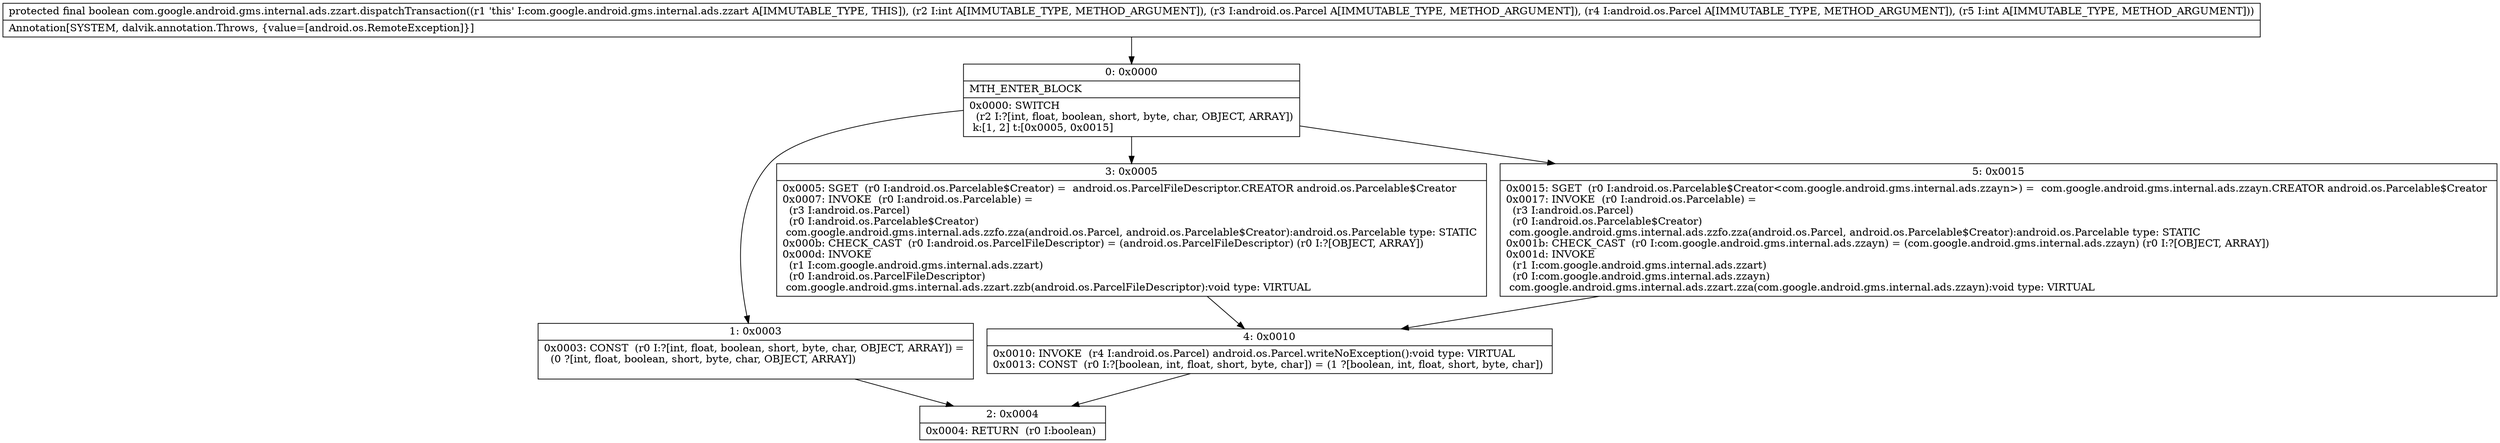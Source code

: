 digraph "CFG forcom.google.android.gms.internal.ads.zzart.dispatchTransaction(ILandroid\/os\/Parcel;Landroid\/os\/Parcel;I)Z" {
Node_0 [shape=record,label="{0\:\ 0x0000|MTH_ENTER_BLOCK\l|0x0000: SWITCH  \l  (r2 I:?[int, float, boolean, short, byte, char, OBJECT, ARRAY])\l k:[1, 2] t:[0x0005, 0x0015] \l}"];
Node_1 [shape=record,label="{1\:\ 0x0003|0x0003: CONST  (r0 I:?[int, float, boolean, short, byte, char, OBJECT, ARRAY]) = \l  (0 ?[int, float, boolean, short, byte, char, OBJECT, ARRAY])\l \l}"];
Node_2 [shape=record,label="{2\:\ 0x0004|0x0004: RETURN  (r0 I:boolean) \l}"];
Node_3 [shape=record,label="{3\:\ 0x0005|0x0005: SGET  (r0 I:android.os.Parcelable$Creator) =  android.os.ParcelFileDescriptor.CREATOR android.os.Parcelable$Creator \l0x0007: INVOKE  (r0 I:android.os.Parcelable) = \l  (r3 I:android.os.Parcel)\l  (r0 I:android.os.Parcelable$Creator)\l com.google.android.gms.internal.ads.zzfo.zza(android.os.Parcel, android.os.Parcelable$Creator):android.os.Parcelable type: STATIC \l0x000b: CHECK_CAST  (r0 I:android.os.ParcelFileDescriptor) = (android.os.ParcelFileDescriptor) (r0 I:?[OBJECT, ARRAY]) \l0x000d: INVOKE  \l  (r1 I:com.google.android.gms.internal.ads.zzart)\l  (r0 I:android.os.ParcelFileDescriptor)\l com.google.android.gms.internal.ads.zzart.zzb(android.os.ParcelFileDescriptor):void type: VIRTUAL \l}"];
Node_4 [shape=record,label="{4\:\ 0x0010|0x0010: INVOKE  (r4 I:android.os.Parcel) android.os.Parcel.writeNoException():void type: VIRTUAL \l0x0013: CONST  (r0 I:?[boolean, int, float, short, byte, char]) = (1 ?[boolean, int, float, short, byte, char]) \l}"];
Node_5 [shape=record,label="{5\:\ 0x0015|0x0015: SGET  (r0 I:android.os.Parcelable$Creator\<com.google.android.gms.internal.ads.zzayn\>) =  com.google.android.gms.internal.ads.zzayn.CREATOR android.os.Parcelable$Creator \l0x0017: INVOKE  (r0 I:android.os.Parcelable) = \l  (r3 I:android.os.Parcel)\l  (r0 I:android.os.Parcelable$Creator)\l com.google.android.gms.internal.ads.zzfo.zza(android.os.Parcel, android.os.Parcelable$Creator):android.os.Parcelable type: STATIC \l0x001b: CHECK_CAST  (r0 I:com.google.android.gms.internal.ads.zzayn) = (com.google.android.gms.internal.ads.zzayn) (r0 I:?[OBJECT, ARRAY]) \l0x001d: INVOKE  \l  (r1 I:com.google.android.gms.internal.ads.zzart)\l  (r0 I:com.google.android.gms.internal.ads.zzayn)\l com.google.android.gms.internal.ads.zzart.zza(com.google.android.gms.internal.ads.zzayn):void type: VIRTUAL \l}"];
MethodNode[shape=record,label="{protected final boolean com.google.android.gms.internal.ads.zzart.dispatchTransaction((r1 'this' I:com.google.android.gms.internal.ads.zzart A[IMMUTABLE_TYPE, THIS]), (r2 I:int A[IMMUTABLE_TYPE, METHOD_ARGUMENT]), (r3 I:android.os.Parcel A[IMMUTABLE_TYPE, METHOD_ARGUMENT]), (r4 I:android.os.Parcel A[IMMUTABLE_TYPE, METHOD_ARGUMENT]), (r5 I:int A[IMMUTABLE_TYPE, METHOD_ARGUMENT]))  | Annotation[SYSTEM, dalvik.annotation.Throws, \{value=[android.os.RemoteException]\}]\l}"];
MethodNode -> Node_0;
Node_0 -> Node_1;
Node_0 -> Node_3;
Node_0 -> Node_5;
Node_1 -> Node_2;
Node_3 -> Node_4;
Node_4 -> Node_2;
Node_5 -> Node_4;
}

